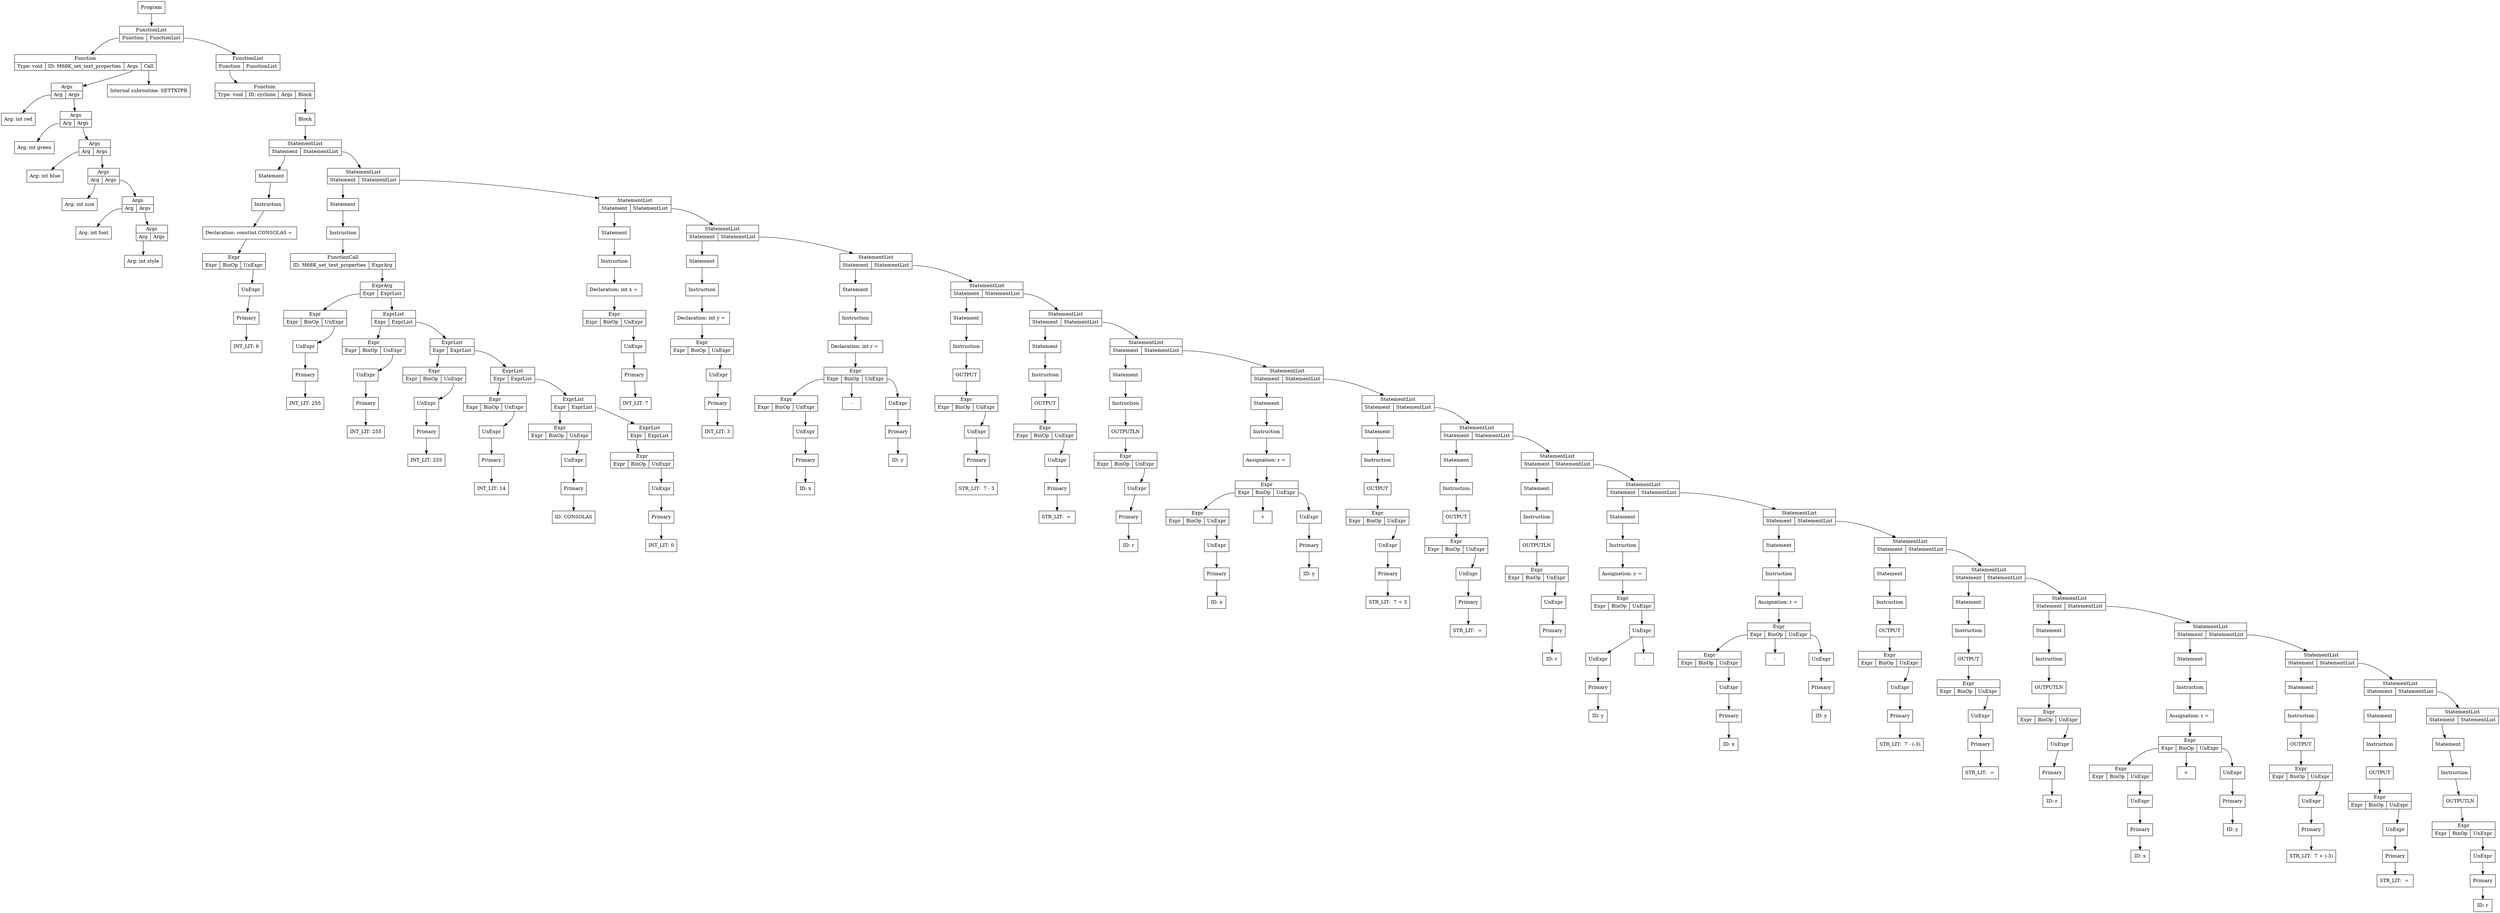 digraph ccTree {
graph[nodesep="1"]
	node [shape=box]
	node [shape=box]
	n0 [label = "Arg: int red"]
	n1 [label = "Arg: int green"]
	n2 [label = "Arg: int blue"]
	n3 [label = "Arg: int size"]
	n4 [label = "Arg: int font"]
	n5 [label = "Arg: int style"]
	n6 [label = "{Args | {<a>Arg | <as> Args}}", shape="record"]
	n6:a-> n5
	n7 [label = "{Args | {<a>Arg | <as> Args}}", shape="record"]
	n7:a-> n4
	n7:as-> n6
	n8 [label = "{Args | {<a>Arg | <as> Args}}", shape="record"]
	n8:a-> n3
	n8:as-> n7
	n9 [label = "{Args | {<a>Arg | <as> Args}}", shape="record"]
	n9:a-> n2
	n9:as-> n8
	n10 [label = "{Args | {<a>Arg | <as> Args}}", shape="record"]
	n10:a-> n1
	n10:as-> n9
	n11 [label = "{Args | {<a>Arg | <as> Args}}", shape="record"]
	n11:a-> n0
	n11:as-> n10
	n13 [label = "Internal subroutine: SETTXTPR"]
	n12 [label = "{Function | {Type: void | ID: M68K_set_text_properties | <a>Args | <b> Call }}", shape="record"]
	n12:b-> n13
	n12:a-> n11
	n14 [label = "Primary"]
	n15 [label = "INT_LIT: 6"]
	n14-> n15
	n16 [label = "UnExpr"]
	n16-> n14
	n17 [label = "{Expr | {<e>Expr | <bo>BinOp | <ue>UnExpr}}", shape="record"]
	n17:ue-> n16
	n18 [label = "Declaration: constint CONSOLAS = "]
	n18-> n17
	n19 [label = "Instruction"]
	n19-> n18
	n20 [label = "Statement"]
	n20-> n19
	n21 [label = "Primary"]
	n22 [label = "INT_LIT: 255"]
	n21-> n22
	n23 [label = "UnExpr"]
	n23-> n21
	n24 [label = "{Expr | {<e>Expr | <bo>BinOp | <ue>UnExpr}}", shape="record"]
	n24:ue-> n23
	n25 [label = "Primary"]
	n26 [label = "INT_LIT: 255"]
	n25-> n26
	n27 [label = "UnExpr"]
	n27-> n25
	n28 [label = "{Expr | {<e>Expr | <bo>BinOp | <ue>UnExpr}}", shape="record"]
	n28:ue-> n27
	n29 [label = "Primary"]
	n30 [label = "INT_LIT: 255"]
	n29-> n30
	n31 [label = "UnExpr"]
	n31-> n29
	n32 [label = "{Expr | {<e>Expr | <bo>BinOp | <ue>UnExpr}}", shape="record"]
	n32:ue-> n31
	n33 [label = "Primary"]
	n34 [label = "INT_LIT: 14"]
	n33-> n34
	n35 [label = "UnExpr"]
	n35-> n33
	n36 [label = "{Expr | {<e>Expr | <bo>BinOp | <ue>UnExpr}}", shape="record"]
	n36:ue-> n35
	n37 [label = "Primary"]
	n38 [label = "ID: CONSOLAS"]
	n37-> n38
	n39 [label = "UnExpr"]
	n39-> n37
	n40 [label = "{Expr | {<e>Expr | <bo>BinOp | <ue>UnExpr}}", shape="record"]
	n40:ue-> n39
	n41 [label = "Primary"]
	n42 [label = "INT_LIT: 0"]
	n41-> n42
	n43 [label = "UnExpr"]
	n43-> n41
	n44 [label = "{Expr | {<e>Expr | <bo>BinOp | <ue>UnExpr}}", shape="record"]
	n44:ue-> n43
	n45 [label = "{ExprList |{<e>Expr | <el>ExprList}}", shape="record"]
	n45:e-> n44
	n46 [label = "{ExprList |{<e>Expr | <el>ExprList}}", shape="record"]
	n46:e-> n40
	n46:el-> n45
	n47 [label = "{ExprList |{<e>Expr | <el>ExprList}}", shape="record"]
	n47:e-> n36
	n47:el-> n46
	n48 [label = "{ExprList |{<e>Expr | <el>ExprList}}", shape="record"]
	n48:e-> n32
	n48:el-> n47
	n49 [label = "{ExprList |{<e>Expr | <el>ExprList}}", shape="record"]
	n49:e-> n28
	n49:el-> n48
	n50 [label = "{ExprArg | {<e>Expr | <el>ExprList}}", shape="record"]
	n50:e-> n24
	n50:el-> n49
	n51 [label = "{FunctionCall | { ID: M68K_set_text_properties | <e>ExprArg}}", shape="record"]
	n51:e-> n50
	n52 [label = "Instruction"]
	n52-> n51
	n53 [label = "Statement"]
	n53-> n52
	n54 [label = "Primary"]
	n55 [label = "INT_LIT: 7"]
	n54-> n55
	n56 [label = "UnExpr"]
	n56-> n54
	n57 [label = "{Expr | {<e>Expr | <bo>BinOp | <ue>UnExpr}}", shape="record"]
	n57:ue-> n56
	n58 [label = "Declaration: int x = "]
	n58-> n57
	n59 [label = "Instruction"]
	n59-> n58
	n60 [label = "Statement"]
	n60-> n59
	n61 [label = "Primary"]
	n62 [label = "INT_LIT: 3"]
	n61-> n62
	n63 [label = "UnExpr"]
	n63-> n61
	n64 [label = "{Expr | {<e>Expr | <bo>BinOp | <ue>UnExpr}}", shape="record"]
	n64:ue-> n63
	n65 [label = "Declaration: int y = "]
	n65-> n64
	n66 [label = "Instruction"]
	n66-> n65
	n67 [label = "Statement"]
	n67-> n66
	n68 [label = "Primary"]
	n69 [label = "ID: x"]
	n68-> n69
	n70 [label = "UnExpr"]
	n70-> n68
	n71 [label = "{Expr | {<e>Expr | <bo>BinOp | <ue>UnExpr}}", shape="record"]
	n71:ue-> n70
	n72 [label = "Primary"]
	n73 [label = "ID: y"]
	n72-> n73
	n74 [label = "UnExpr"]
	n74-> n72
	n75 [label = "{Expr | {<e>Expr | <bo>BinOp | <ue>UnExpr}}", shape="record"]
	n75:e-> n71
	n76 [label = "-"]
	n75:bo-> n76
	n75:ue-> n74
	n77 [label = "Declaration: int r = "]
	n77-> n75
	n78 [label = "Instruction"]
	n78-> n77
	n79 [label = "Statement"]
	n79-> n78
	n80 [label = "Primary"]
	n81 [label = "STR_LIT:  7 - 3"]
	n80-> n81
	n82 [label = "UnExpr"]
	n82-> n80
	n83 [label = "{Expr | {<e>Expr | <bo>BinOp | <ue>UnExpr}}", shape="record"]
	n83:ue-> n82
	n84 [label = "Instruction"]
	n85 [label = "OUTPUT"]
	n84-> n85
	n85-> n83
	n86 [label = "Statement"]
	n86-> n84
	n87 [label = "Primary"]
	n88 [label = "STR_LIT:  = "]
	n87-> n88
	n89 [label = "UnExpr"]
	n89-> n87
	n90 [label = "{Expr | {<e>Expr | <bo>BinOp | <ue>UnExpr}}", shape="record"]
	n90:ue-> n89
	n91 [label = "Instruction"]
	n92 [label = "OUTPUT"]
	n91-> n92
	n92-> n90
	n93 [label = "Statement"]
	n93-> n91
	n94 [label = "Primary"]
	n95 [label = "ID: r"]
	n94-> n95
	n96 [label = "UnExpr"]
	n96-> n94
	n97 [label = "{Expr | {<e>Expr | <bo>BinOp | <ue>UnExpr}}", shape="record"]
	n97:ue-> n96
	n98 [label = "Instruction"]
	n99 [label = "OUTPUTLN"]
	n98-> n99
	n99-> n97
	n100 [label = "Statement"]
	n100-> n98
	n101 [label = "Primary"]
	n102 [label = "ID: x"]
	n101-> n102
	n103 [label = "UnExpr"]
	n103-> n101
	n104 [label = "{Expr | {<e>Expr | <bo>BinOp | <ue>UnExpr}}", shape="record"]
	n104:ue-> n103
	n105 [label = "Primary"]
	n106 [label = "ID: y"]
	n105-> n106
	n107 [label = "UnExpr"]
	n107-> n105
	n108 [label = "{Expr | {<e>Expr | <bo>BinOp | <ue>UnExpr}}", shape="record"]
	n108:e-> n104
	n109 [label = "+"]
	n108:bo-> n109
	n108:ue-> n107
	n110 [label = "Assignation: r = "]
	n110-> n108
	n111 [label = "Instruction"]
	n111-> n110
	n112 [label = "Statement"]
	n112-> n111
	n113 [label = "Primary"]
	n114 [label = "STR_LIT:  7 + 3"]
	n113-> n114
	n115 [label = "UnExpr"]
	n115-> n113
	n116 [label = "{Expr | {<e>Expr | <bo>BinOp | <ue>UnExpr}}", shape="record"]
	n116:ue-> n115
	n117 [label = "Instruction"]
	n118 [label = "OUTPUT"]
	n117-> n118
	n118-> n116
	n119 [label = "Statement"]
	n119-> n117
	n120 [label = "Primary"]
	n121 [label = "STR_LIT:  = "]
	n120-> n121
	n122 [label = "UnExpr"]
	n122-> n120
	n123 [label = "{Expr | {<e>Expr | <bo>BinOp | <ue>UnExpr}}", shape="record"]
	n123:ue-> n122
	n124 [label = "Instruction"]
	n125 [label = "OUTPUT"]
	n124-> n125
	n125-> n123
	n126 [label = "Statement"]
	n126-> n124
	n127 [label = "Primary"]
	n128 [label = "ID: r"]
	n127-> n128
	n129 [label = "UnExpr"]
	n129-> n127
	n130 [label = "{Expr | {<e>Expr | <bo>BinOp | <ue>UnExpr}}", shape="record"]
	n130:ue-> n129
	n131 [label = "Instruction"]
	n132 [label = "OUTPUTLN"]
	n131-> n132
	n132-> n130
	n133 [label = "Statement"]
	n133-> n131
	n134 [label = "Primary"]
	n135 [label = "ID: y"]
	n134-> n135
	n136 [label = "UnExpr"]
	n136-> n134
	n137 [label = "UnExpr"]
	n138 [label = "-"]
	n137-> n138
	n137-> n136
	n139 [label = "{Expr | {<e>Expr | <bo>BinOp | <ue>UnExpr}}", shape="record"]
	n139:ue-> n137
	n140 [label = "Assignation: y = "]
	n140-> n139
	n141 [label = "Instruction"]
	n141-> n140
	n142 [label = "Statement"]
	n142-> n141
	n143 [label = "Primary"]
	n144 [label = "ID: x"]
	n143-> n144
	n145 [label = "UnExpr"]
	n145-> n143
	n146 [label = "{Expr | {<e>Expr | <bo>BinOp | <ue>UnExpr}}", shape="record"]
	n146:ue-> n145
	n147 [label = "Primary"]
	n148 [label = "ID: y"]
	n147-> n148
	n149 [label = "UnExpr"]
	n149-> n147
	n150 [label = "{Expr | {<e>Expr | <bo>BinOp | <ue>UnExpr}}", shape="record"]
	n150:e-> n146
	n151 [label = "-"]
	n150:bo-> n151
	n150:ue-> n149
	n152 [label = "Assignation: r = "]
	n152-> n150
	n153 [label = "Instruction"]
	n153-> n152
	n154 [label = "Statement"]
	n154-> n153
	n155 [label = "Primary"]
	n156 [label = "STR_LIT:  7 - (-3)"]
	n155-> n156
	n157 [label = "UnExpr"]
	n157-> n155
	n158 [label = "{Expr | {<e>Expr | <bo>BinOp | <ue>UnExpr}}", shape="record"]
	n158:ue-> n157
	n159 [label = "Instruction"]
	n160 [label = "OUTPUT"]
	n159-> n160
	n160-> n158
	n161 [label = "Statement"]
	n161-> n159
	n162 [label = "Primary"]
	n163 [label = "STR_LIT:  = "]
	n162-> n163
	n164 [label = "UnExpr"]
	n164-> n162
	n165 [label = "{Expr | {<e>Expr | <bo>BinOp | <ue>UnExpr}}", shape="record"]
	n165:ue-> n164
	n166 [label = "Instruction"]
	n167 [label = "OUTPUT"]
	n166-> n167
	n167-> n165
	n168 [label = "Statement"]
	n168-> n166
	n169 [label = "Primary"]
	n170 [label = "ID: r"]
	n169-> n170
	n171 [label = "UnExpr"]
	n171-> n169
	n172 [label = "{Expr | {<e>Expr | <bo>BinOp | <ue>UnExpr}}", shape="record"]
	n172:ue-> n171
	n173 [label = "Instruction"]
	n174 [label = "OUTPUTLN"]
	n173-> n174
	n174-> n172
	n175 [label = "Statement"]
	n175-> n173
	n176 [label = "Primary"]
	n177 [label = "ID: x"]
	n176-> n177
	n178 [label = "UnExpr"]
	n178-> n176
	n179 [label = "{Expr | {<e>Expr | <bo>BinOp | <ue>UnExpr}}", shape="record"]
	n179:ue-> n178
	n180 [label = "Primary"]
	n181 [label = "ID: y"]
	n180-> n181
	n182 [label = "UnExpr"]
	n182-> n180
	n183 [label = "{Expr | {<e>Expr | <bo>BinOp | <ue>UnExpr}}", shape="record"]
	n183:e-> n179
	n184 [label = "+"]
	n183:bo-> n184
	n183:ue-> n182
	n185 [label = "Assignation: r = "]
	n185-> n183
	n186 [label = "Instruction"]
	n186-> n185
	n187 [label = "Statement"]
	n187-> n186
	n188 [label = "Primary"]
	n189 [label = "STR_LIT:  7 + (-3)"]
	n188-> n189
	n190 [label = "UnExpr"]
	n190-> n188
	n191 [label = "{Expr | {<e>Expr | <bo>BinOp | <ue>UnExpr}}", shape="record"]
	n191:ue-> n190
	n192 [label = "Instruction"]
	n193 [label = "OUTPUT"]
	n192-> n193
	n193-> n191
	n194 [label = "Statement"]
	n194-> n192
	n195 [label = "Primary"]
	n196 [label = "STR_LIT:  = "]
	n195-> n196
	n197 [label = "UnExpr"]
	n197-> n195
	n198 [label = "{Expr | {<e>Expr | <bo>BinOp | <ue>UnExpr}}", shape="record"]
	n198:ue-> n197
	n199 [label = "Instruction"]
	n200 [label = "OUTPUT"]
	n199-> n200
	n200-> n198
	n201 [label = "Statement"]
	n201-> n199
	n202 [label = "Primary"]
	n203 [label = "ID: r"]
	n202-> n203
	n204 [label = "UnExpr"]
	n204-> n202
	n205 [label = "{Expr | {<e>Expr | <bo>BinOp | <ue>UnExpr}}", shape="record"]
	n205:ue-> n204
	n206 [label = "Instruction"]
	n207 [label = "OUTPUTLN"]
	n206-> n207
	n207-> n205
	n208 [label = "Statement"]
	n208-> n206
	n209 [label = "{StatementList | {<s>Statement | <sl>StatementList}}", shape="record"]
	n209:s-> n208
	n210 [label = "{StatementList | {<s>Statement | <sl>StatementList}}", shape="record"]
	n210:s-> n201
	n210:sl-> n209
	n211 [label = "{StatementList | {<s>Statement | <sl>StatementList}}", shape="record"]
	n211:s-> n194
	n211:sl-> n210
	n212 [label = "{StatementList | {<s>Statement | <sl>StatementList}}", shape="record"]
	n212:s-> n187
	n212:sl-> n211
	n213 [label = "{StatementList | {<s>Statement | <sl>StatementList}}", shape="record"]
	n213:s-> n175
	n213:sl-> n212
	n214 [label = "{StatementList | {<s>Statement | <sl>StatementList}}", shape="record"]
	n214:s-> n168
	n214:sl-> n213
	n215 [label = "{StatementList | {<s>Statement | <sl>StatementList}}", shape="record"]
	n215:s-> n161
	n215:sl-> n214
	n216 [label = "{StatementList | {<s>Statement | <sl>StatementList}}", shape="record"]
	n216:s-> n154
	n216:sl-> n215
	n217 [label = "{StatementList | {<s>Statement | <sl>StatementList}}", shape="record"]
	n217:s-> n142
	n217:sl-> n216
	n218 [label = "{StatementList | {<s>Statement | <sl>StatementList}}", shape="record"]
	n218:s-> n133
	n218:sl-> n217
	n219 [label = "{StatementList | {<s>Statement | <sl>StatementList}}", shape="record"]
	n219:s-> n126
	n219:sl-> n218
	n220 [label = "{StatementList | {<s>Statement | <sl>StatementList}}", shape="record"]
	n220:s-> n119
	n220:sl-> n219
	n221 [label = "{StatementList | {<s>Statement | <sl>StatementList}}", shape="record"]
	n221:s-> n112
	n221:sl-> n220
	n222 [label = "{StatementList | {<s>Statement | <sl>StatementList}}", shape="record"]
	n222:s-> n100
	n222:sl-> n221
	n223 [label = "{StatementList | {<s>Statement | <sl>StatementList}}", shape="record"]
	n223:s-> n93
	n223:sl-> n222
	n224 [label = "{StatementList | {<s>Statement | <sl>StatementList}}", shape="record"]
	n224:s-> n86
	n224:sl-> n223
	n225 [label = "{StatementList | {<s>Statement | <sl>StatementList}}", shape="record"]
	n225:s-> n79
	n225:sl-> n224
	n226 [label = "{StatementList | {<s>Statement | <sl>StatementList}}", shape="record"]
	n226:s-> n67
	n226:sl-> n225
	n227 [label = "{StatementList | {<s>Statement | <sl>StatementList}}", shape="record"]
	n227:s-> n60
	n227:sl-> n226
	n228 [label = "{StatementList | {<s>Statement | <sl>StatementList}}", shape="record"]
	n228:s-> n53
	n228:sl-> n227
	n229 [label = "{StatementList | {<s>Statement | <sl>StatementList}}", shape="record"]
	n229:s-> n20
	n229:sl-> n228
	n230 [label = "Block"]
	n230-> n229
	n231 [label = "{Function | {Type: void | ID: cyclone | <a>Args | <b>Block}}", shape="record"]
	n231:b-> n230
	n232 [label = "{FunctionList | {<f> Function | <fl> FunctionList}}", shape="record"]
	n232:f-> n231
	n233 [label = "{FunctionList | {<f> Function | <fl> FunctionList}}", shape="record"]
	n233:f-> n12
	n233:fl-> n232
	n234 [label = "Program"]
	n234-> n233
}